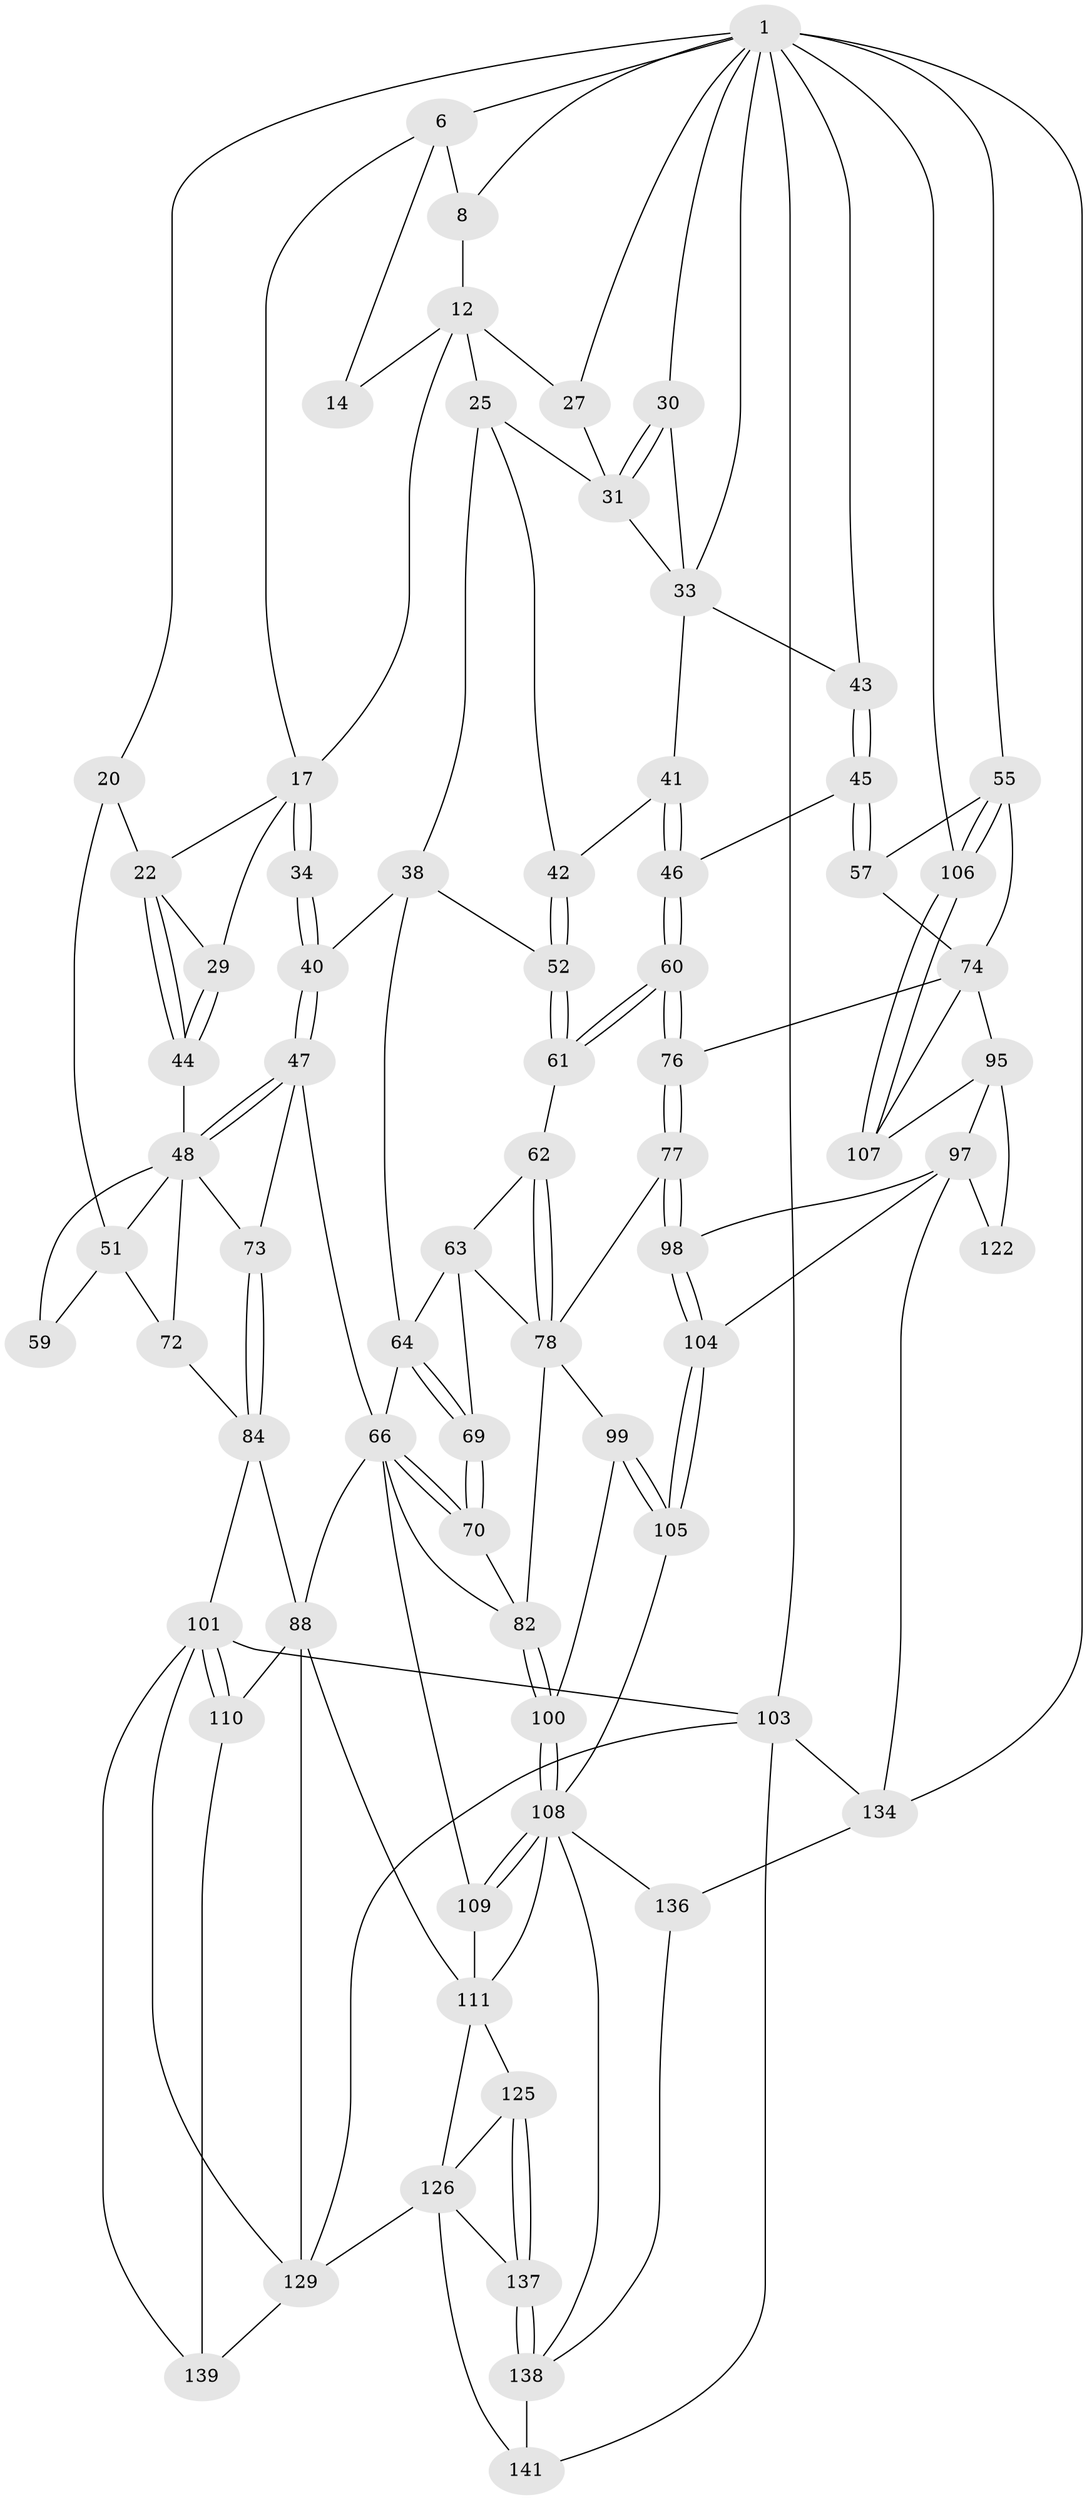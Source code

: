 // original degree distribution, {3: 0.013888888888888888, 5: 0.5416666666666666, 4: 0.22916666666666666, 6: 0.2152777777777778}
// Generated by graph-tools (version 1.1) at 2025/16/03/09/25 04:16:52]
// undirected, 72 vertices, 167 edges
graph export_dot {
graph [start="1"]
  node [color=gray90,style=filled];
  1 [pos="+0.6908333476264309+0",super="+9+2"];
  6 [pos="+0.2854851802088587+0",super="+7"];
  8 [pos="+0.6533620536094785+0",super="+11"];
  12 [pos="+0.618318558772132+0.07597691249225058",super="+13+24"];
  14 [pos="+0.4875553252118432+0.03248631474447534"];
  17 [pos="+0.33556460608159244+0.07878090306730806",super="+18"];
  20 [pos="+0+0",super="+21"];
  22 [pos="+0.05477697118041548+0.15364714037680957",super="+23"];
  25 [pos="+0.613019882247366+0.1435354584817332",super="+37+26"];
  27 [pos="+0.6736753982315623+0.11697443913007353"];
  29 [pos="+0.2223381089277359+0.18237966227625413"];
  30 [pos="+0.7352086334819791+0.10781062705353582"];
  31 [pos="+0.7343048495726451+0.1645983672271464",super="+32"];
  33 [pos="+0.8495444517967166+0.06756455243046712",super="+35"];
  34 [pos="+0.33962612449565294+0.24560921251149115"];
  38 [pos="+0.47762177774698394+0.22952458308766244",super="+39"];
  40 [pos="+0.3624733565553078+0.2819704476434561"];
  41 [pos="+0.772430958429292+0.264276724845981"];
  42 [pos="+0.6742067612740231+0.2972581307865316"];
  43 [pos="+0.9190568681903616+0.2456480234813773"];
  44 [pos="+0.1605339633047424+0.26072232029406345"];
  45 [pos="+0.9399346419126787+0.3351134890386461"];
  46 [pos="+0.8843669195282532+0.3383402219392267"];
  47 [pos="+0.31062474339158147+0.33348570333510436",super="+68"];
  48 [pos="+0.18276319653409231+0.2937786759072934",super="+58+49"];
  51 [pos="+0.05691299594125808+0.2514531602090951",super="+53"];
  52 [pos="+0.6671679867889894+0.3081151083073221"];
  55 [pos="+1+0.39833990949385056",super="+56"];
  57 [pos="+0.9926974870935465+0.37080421778823974"];
  59 [pos="+0.07695999430200415+0.35587347064143093"];
  60 [pos="+0.7604790504444021+0.4114851093957102"];
  61 [pos="+0.6675660606119551+0.33082234162370305"];
  62 [pos="+0.6037513959765607+0.4019322159535577"];
  63 [pos="+0.5745769681732129+0.41880413188921944",super="+79"];
  64 [pos="+0.4582704534787303+0.34880099987768093",super="+65"];
  66 [pos="+0.3989212113900327+0.47568224905072537",super="+67"];
  69 [pos="+0.45063861843201813+0.48138343454965754"];
  70 [pos="+0.4382052174819735+0.4983364322963589"];
  72 [pos="+0+0.4611453874292275"];
  73 [pos="+0.1459136815334748+0.43843367297550195"];
  74 [pos="+0.8668216170490143+0.4992023895383173",super="+75+93"];
  76 [pos="+0.7645093232422006+0.4868506711135658"];
  77 [pos="+0.750014193032878+0.5052227154715478"];
  78 [pos="+0.7096153939964613+0.5142623945470556",super="+80"];
  82 [pos="+0.5181692403953871+0.5425560873474871",super="+83"];
  84 [pos="+0.13695027496683124+0.4664697645404095",super="+91+85"];
  88 [pos="+0.23565218659635553+0.6372684910203903",super="+89"];
  95 [pos="+0.8729687570044566+0.610418707337536",super="+96"];
  97 [pos="+0.8312922602930193+0.6280454459241854",super="+118"];
  98 [pos="+0.7659259015951+0.5620272960626345"];
  99 [pos="+0.616907141735658+0.6275411351648212"];
  100 [pos="+0.5901484293709182+0.6264908484451621"];
  101 [pos="+0+0.6008000439876972",super="+102"];
  103 [pos="+0+1",super="+143"];
  104 [pos="+0.6910903395055941+0.680664786846378"];
  105 [pos="+0.6594180422881157+0.682267260960779"];
  106 [pos="+1+0.8049504387838594"];
  107 [pos="+1+0.7342052948853892"];
  108 [pos="+0.49618867790643917+0.6646187928492657",super="+113"];
  109 [pos="+0.425836616273528+0.5823756339404395"];
  110 [pos="+0.022229742098559872+0.660402358919452"];
  111 [pos="+0.4164879001661317+0.5890960319203634",super="+112+115"];
  122 [pos="+0.8324104789246118+0.7331503931848656",super="+132"];
  125 [pos="+0.3882420727059988+0.7166136412307682"];
  126 [pos="+0.2968636407397632+0.6652227465362186",super="+127"];
  129 [pos="+0.2033132332814848+0.8497044025439896",super="+130"];
  134 [pos="+0.7327728945945835+1",super="+135"];
  136 [pos="+0.6432937200827631+1"];
  137 [pos="+0.3577932003608643+0.7772874633758243"];
  138 [pos="+0.41203216477603144+0.8123095892239399",super="+140"];
  139 [pos="+0.0585417027169442+0.8114404568759338"];
  141 [pos="+0.3273335046124522+0.8858135658035802"];
  1 -- 27;
  1 -- 30;
  1 -- 8;
  1 -- 33;
  1 -- 6;
  1 -- 134;
  1 -- 103 [weight=2];
  1 -- 106;
  1 -- 43;
  1 -- 20;
  1 -- 55;
  6 -- 8;
  6 -- 14;
  6 -- 17;
  8 -- 12;
  12 -- 17;
  12 -- 14 [weight=2];
  12 -- 25 [weight=2];
  12 -- 27;
  17 -- 34 [weight=2];
  17 -- 34;
  17 -- 22;
  17 -- 29;
  20 -- 51 [weight=2];
  20 -- 22;
  22 -- 44;
  22 -- 44;
  22 -- 29;
  25 -- 42;
  25 -- 38;
  25 -- 31;
  27 -- 31;
  29 -- 44;
  29 -- 44;
  30 -- 31;
  30 -- 31;
  30 -- 33;
  31 -- 33;
  33 -- 43;
  33 -- 41;
  34 -- 40;
  34 -- 40;
  38 -- 52;
  38 -- 40;
  38 -- 64;
  40 -- 47;
  40 -- 47;
  41 -- 42;
  41 -- 46;
  41 -- 46;
  42 -- 52;
  42 -- 52;
  43 -- 45;
  43 -- 45;
  44 -- 48;
  45 -- 46;
  45 -- 57;
  45 -- 57;
  46 -- 60;
  46 -- 60;
  47 -- 48;
  47 -- 48;
  47 -- 73;
  47 -- 66;
  48 -- 73;
  48 -- 72;
  48 -- 59 [weight=2];
  48 -- 51;
  51 -- 72;
  51 -- 59;
  52 -- 61;
  52 -- 61;
  55 -- 106;
  55 -- 106;
  55 -- 57;
  55 -- 74;
  57 -- 74;
  60 -- 61;
  60 -- 61;
  60 -- 76;
  60 -- 76;
  61 -- 62;
  62 -- 63;
  62 -- 78;
  62 -- 78;
  63 -- 64;
  63 -- 69;
  63 -- 78;
  64 -- 69;
  64 -- 69;
  64 -- 66;
  66 -- 70;
  66 -- 70;
  66 -- 82;
  66 -- 88;
  66 -- 109;
  69 -- 70;
  69 -- 70;
  70 -- 82;
  72 -- 84;
  73 -- 84;
  73 -- 84;
  74 -- 76;
  74 -- 95 [weight=2];
  74 -- 107;
  76 -- 77;
  76 -- 77;
  77 -- 78;
  77 -- 98;
  77 -- 98;
  78 -- 82;
  78 -- 99;
  82 -- 100;
  82 -- 100;
  84 -- 88;
  84 -- 101;
  88 -- 111;
  88 -- 110;
  88 -- 129;
  95 -- 97 [weight=2];
  95 -- 122 [weight=2];
  95 -- 107;
  97 -- 98;
  97 -- 134;
  97 -- 104;
  97 -- 122 [weight=2];
  98 -- 104;
  98 -- 104;
  99 -- 100;
  99 -- 105;
  99 -- 105;
  100 -- 108;
  100 -- 108;
  101 -- 110;
  101 -- 110;
  101 -- 139;
  101 -- 103;
  101 -- 129;
  103 -- 129;
  103 -- 141;
  103 -- 134;
  104 -- 105;
  104 -- 105;
  105 -- 108;
  106 -- 107;
  106 -- 107;
  108 -- 109;
  108 -- 109;
  108 -- 136;
  108 -- 138;
  108 -- 111;
  109 -- 111;
  110 -- 139;
  111 -- 126;
  111 -- 125;
  125 -- 126;
  125 -- 137;
  125 -- 137;
  126 -- 137;
  126 -- 129;
  126 -- 141;
  129 -- 139;
  134 -- 136;
  136 -- 138;
  137 -- 138;
  137 -- 138;
  138 -- 141;
}
